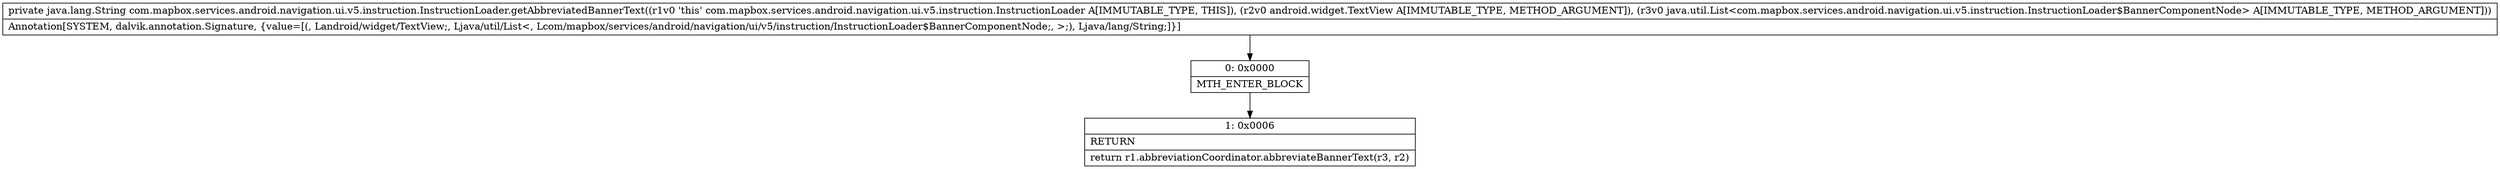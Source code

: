 digraph "CFG forcom.mapbox.services.android.navigation.ui.v5.instruction.InstructionLoader.getAbbreviatedBannerText(Landroid\/widget\/TextView;Ljava\/util\/List;)Ljava\/lang\/String;" {
Node_0 [shape=record,label="{0\:\ 0x0000|MTH_ENTER_BLOCK\l}"];
Node_1 [shape=record,label="{1\:\ 0x0006|RETURN\l|return r1.abbreviationCoordinator.abbreviateBannerText(r3, r2)\l}"];
MethodNode[shape=record,label="{private java.lang.String com.mapbox.services.android.navigation.ui.v5.instruction.InstructionLoader.getAbbreviatedBannerText((r1v0 'this' com.mapbox.services.android.navigation.ui.v5.instruction.InstructionLoader A[IMMUTABLE_TYPE, THIS]), (r2v0 android.widget.TextView A[IMMUTABLE_TYPE, METHOD_ARGUMENT]), (r3v0 java.util.List\<com.mapbox.services.android.navigation.ui.v5.instruction.InstructionLoader$BannerComponentNode\> A[IMMUTABLE_TYPE, METHOD_ARGUMENT]))  | Annotation[SYSTEM, dalvik.annotation.Signature, \{value=[(, Landroid\/widget\/TextView;, Ljava\/util\/List\<, Lcom\/mapbox\/services\/android\/navigation\/ui\/v5\/instruction\/InstructionLoader$BannerComponentNode;, \>;), Ljava\/lang\/String;]\}]\l}"];
MethodNode -> Node_0;
Node_0 -> Node_1;
}

